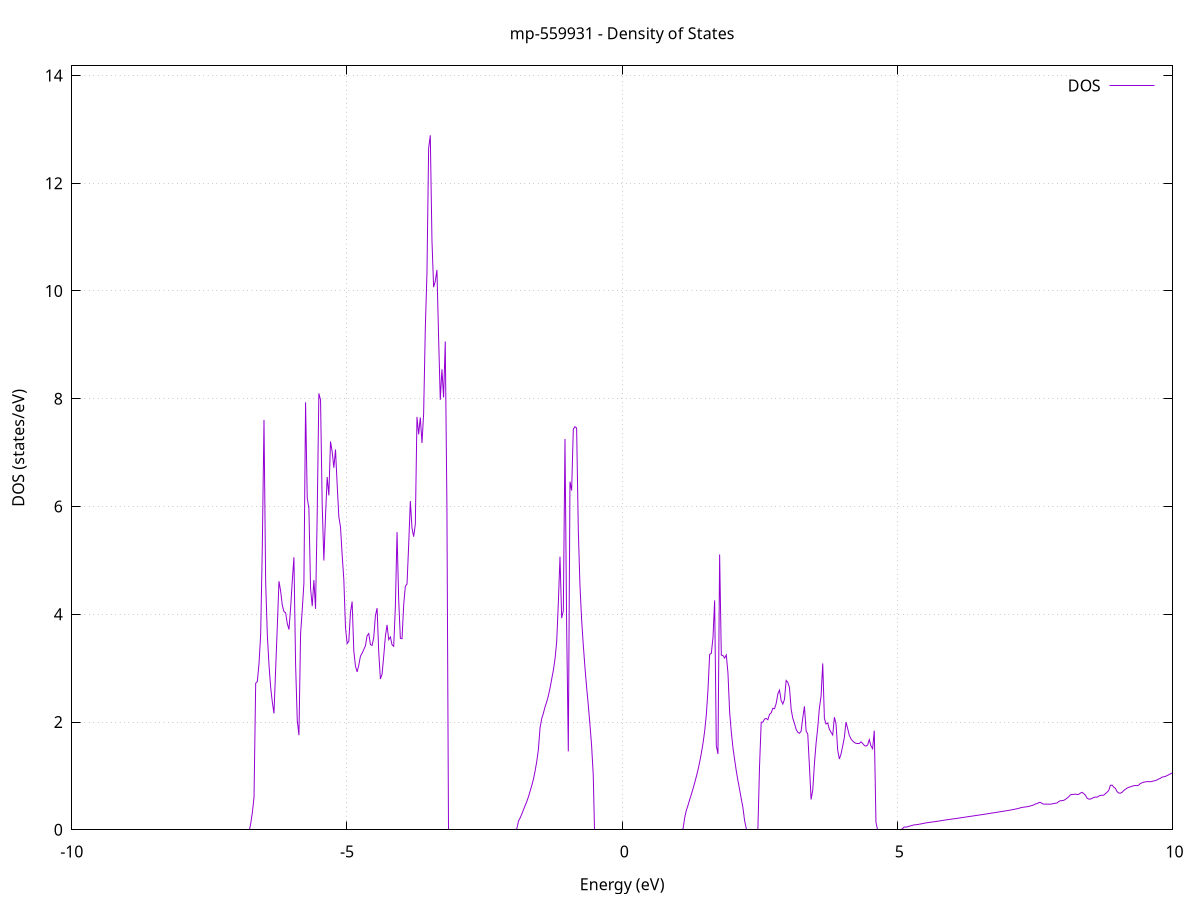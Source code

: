 set title 'mp-559931 - Density of States'
set xlabel 'Energy (eV)'
set ylabel 'DOS (states/eV)'
set grid
set xrange [-10:10]
set yrange [0:14.178]
set xzeroaxis lt -1
set terminal png size 800,600
set output 'mp-559931_dos_gnuplot.png'
plot '-' using 1:2 with lines title 'DOS'
-42.554500 0.000000
-42.524300 0.000000
-42.494000 0.000000
-42.463800 0.000000
-42.433600 0.000000
-42.403400 0.000000
-42.373200 0.000000
-42.343000 0.000000
-42.312800 0.000000
-42.282500 0.000000
-42.252300 0.000000
-42.222100 0.000000
-42.191900 0.000000
-42.161700 0.000000
-42.131500 0.000000
-42.101200 0.000000
-42.071000 0.000000
-42.040800 0.000000
-42.010600 0.000000
-41.980400 0.000000
-41.950200 0.000000
-41.920000 0.000000
-41.889700 0.000000
-41.859500 0.000000
-41.829300 0.000000
-41.799100 0.000000
-41.768900 0.000000
-41.738700 0.000000
-41.708400 0.000000
-41.678200 0.000000
-41.648000 0.000000
-41.617800 0.000000
-41.587600 0.000000
-41.557400 0.000000
-41.527200 0.000000
-41.496900 0.000000
-41.466700 0.000000
-41.436500 0.000000
-41.406300 0.000000
-41.376100 0.000000
-41.345900 0.000000
-41.315600 0.000000
-41.285400 0.000000
-41.255200 0.000000
-41.225000 0.000000
-41.194800 0.000000
-41.164600 0.000000
-41.134400 0.000000
-41.104100 0.000000
-41.073900 0.000000
-41.043700 0.000000
-41.013500 0.000000
-40.983300 0.000000
-40.953100 0.000000
-40.922800 0.000000
-40.892600 0.000000
-40.862400 0.000000
-40.832200 0.000000
-40.802000 0.000000
-40.771800 0.000000
-40.741600 0.000000
-40.711300 0.000000
-40.681100 0.000000
-40.650900 0.000000
-40.620700 0.000000
-40.590500 0.000000
-40.560300 0.000000
-40.530100 0.000000
-40.499800 0.000000
-40.469600 0.000000
-40.439400 0.000000
-40.409200 0.000000
-40.379000 0.000000
-40.348800 0.000000
-40.318500 0.000000
-40.288300 0.000000
-40.258100 0.000000
-40.227900 0.000000
-40.197700 0.000000
-40.167500 0.000000
-40.137300 0.000000
-40.107000 0.000000
-40.076800 0.000000
-40.046600 0.000000
-40.016400 0.000000
-39.986200 0.000000
-39.956000 0.000000
-39.925700 0.000000
-39.895500 0.000000
-39.865300 0.000000
-39.835100 0.000000
-39.804900 15.789000
-39.774700 26.706200
-39.744500 0.000000
-39.714200 0.000000
-39.684000 0.000000
-39.653800 0.000000
-39.623600 0.000000
-39.593400 0.000000
-39.563200 0.000000
-39.532900 0.000000
-39.502700 0.000000
-39.472500 0.000000
-39.442300 106.251100
-39.412100 130.105200
-39.381900 0.000000
-39.351700 0.000000
-39.321400 0.000000
-39.291200 0.000000
-39.261000 0.000000
-39.230800 0.000000
-39.200600 0.000000
-39.170400 0.000000
-39.140100 0.000000
-39.109900 0.000000
-39.079700 0.000000
-39.049500 0.000000
-39.019300 0.000000
-38.989100 0.000000
-38.958900 0.000000
-38.928600 0.000000
-38.898400 0.000000
-38.868200 0.000000
-38.838000 0.000000
-38.807800 0.000000
-38.777600 0.000000
-38.747300 0.000000
-38.717100 0.000000
-38.686900 0.000000
-38.656700 0.000000
-38.626500 0.000000
-38.596300 0.000000
-38.566100 0.000000
-38.535800 0.000000
-38.505600 0.000000
-38.475400 0.000000
-38.445200 0.000000
-38.415000 0.000000
-38.384800 0.000000
-38.354500 0.000000
-38.324300 0.000000
-38.294100 0.000000
-38.263900 0.000000
-38.233700 0.000000
-38.203500 0.000000
-38.173300 0.000000
-38.143000 0.000000
-38.112800 0.000000
-38.082600 0.000000
-38.052400 0.000000
-38.022200 0.000000
-37.992000 0.000000
-37.961700 0.000000
-37.931500 0.000000
-37.901300 0.000000
-37.871100 0.000000
-37.840900 0.000000
-37.810700 0.000000
-37.780500 0.000000
-37.750200 0.000000
-37.720000 0.000000
-37.689800 0.000000
-37.659600 0.000000
-37.629400 0.000000
-37.599200 0.000000
-37.568900 0.000000
-37.538700 0.000000
-37.508500 0.000000
-37.478300 0.000000
-37.448100 0.000000
-37.417900 0.000000
-37.387700 0.000000
-37.357400 0.000000
-37.327200 0.000000
-37.297000 0.000000
-37.266800 0.000000
-37.236600 0.000000
-37.206400 0.000000
-37.176100 0.000000
-37.145900 0.000000
-37.115700 0.000000
-37.085500 0.000000
-37.055300 0.000000
-37.025100 0.000000
-36.994900 0.000000
-36.964600 0.000000
-36.934400 0.000000
-36.904200 0.000000
-36.874000 0.000000
-36.843800 0.000000
-36.813600 0.000000
-36.783300 0.000000
-36.753100 0.000000
-36.722900 0.000000
-36.692700 0.000000
-36.662500 0.000000
-36.632300 0.000000
-36.602100 0.000000
-36.571800 0.000000
-36.541600 0.000000
-36.511400 0.000000
-36.481200 0.000000
-36.451000 0.000000
-36.420800 0.000000
-36.390500 0.000000
-36.360300 0.000000
-36.330100 0.000000
-36.299900 0.000000
-36.269700 0.000000
-36.239500 0.000000
-36.209300 0.000000
-36.179000 0.000000
-36.148800 0.000000
-36.118600 0.000000
-36.088400 0.000000
-36.058200 0.000000
-36.028000 0.000000
-35.997700 0.000000
-35.967500 0.000000
-35.937300 0.000000
-35.907100 0.000000
-35.876900 0.000000
-35.846700 0.000000
-35.816500 0.000000
-35.786200 0.000000
-35.756000 0.000000
-35.725800 0.000000
-35.695600 0.000000
-35.665400 0.000000
-35.635200 0.000000
-35.604900 0.000000
-35.574700 0.000000
-35.544500 0.000000
-35.514300 0.000000
-35.484100 0.000000
-35.453900 0.000000
-35.423700 0.000000
-35.393400 0.000000
-35.363200 0.000000
-35.333000 0.000000
-35.302800 0.000000
-35.272600 0.000000
-35.242400 0.000000
-35.212100 0.000000
-35.181900 0.000000
-35.151700 0.000000
-35.121500 0.000000
-35.091300 0.000000
-35.061100 0.000000
-35.030900 0.000000
-35.000600 0.000000
-34.970400 0.000000
-34.940200 0.000000
-34.910000 0.000000
-34.879800 0.000000
-34.849600 0.000000
-34.819300 0.000000
-34.789100 0.000000
-34.758900 0.000000
-34.728700 0.000000
-34.698500 0.000000
-34.668300 0.000000
-34.638100 0.000000
-34.607800 0.000000
-34.577600 0.000000
-34.547400 0.000000
-34.517200 0.000000
-34.487000 0.000000
-34.456800 0.000000
-34.426600 0.000000
-34.396300 0.000000
-34.366100 0.000000
-34.335900 0.000000
-34.305700 0.000000
-34.275500 0.000000
-34.245300 0.000000
-34.215000 0.000000
-34.184800 0.000000
-34.154600 0.000000
-34.124400 0.000000
-34.094200 0.000000
-34.064000 0.000000
-34.033800 0.000000
-34.003500 0.000000
-33.973300 0.000000
-33.943100 0.000000
-33.912900 0.000000
-33.882700 0.000000
-33.852500 0.000000
-33.822200 0.000000
-33.792000 0.000000
-33.761800 0.000000
-33.731600 0.000000
-33.701400 0.000000
-33.671200 0.000000
-33.641000 0.000000
-33.610700 0.000000
-33.580500 0.000000
-33.550300 0.000000
-33.520100 0.000000
-33.489900 0.000000
-33.459700 0.000000
-33.429400 0.000000
-33.399200 0.000000
-33.369000 0.000000
-33.338800 0.000000
-33.308600 0.000000
-33.278400 0.000000
-33.248200 0.000000
-33.217900 0.000000
-33.187700 0.000000
-33.157500 0.000000
-33.127300 0.000000
-33.097100 0.000000
-33.066900 0.000000
-33.036600 0.000000
-33.006400 0.000000
-32.976200 0.000000
-32.946000 0.000000
-32.915800 0.000000
-32.885600 0.000000
-32.855400 0.000000
-32.825100 0.000000
-32.794900 0.000000
-32.764700 0.000000
-32.734500 0.000000
-32.704300 0.000000
-32.674100 0.000000
-32.643800 0.000000
-32.613600 0.000000
-32.583400 0.000000
-32.553200 0.000000
-32.523000 0.000000
-32.492800 0.000000
-32.462600 0.000000
-32.432300 0.000000
-32.402100 0.000000
-32.371900 0.000000
-32.341700 0.000000
-32.311500 0.000000
-32.281300 0.000000
-32.251000 0.000000
-32.220800 0.000000
-32.190600 0.000000
-32.160400 0.000000
-32.130200 0.000000
-32.100000 0.000000
-32.069800 0.000000
-32.039500 0.000000
-32.009300 0.000000
-31.979100 0.000000
-31.948900 0.000000
-31.918700 0.000000
-31.888500 0.000000
-31.858200 0.000000
-31.828000 0.000000
-31.797800 0.000000
-31.767600 0.000000
-31.737400 0.000000
-31.707200 0.000000
-31.677000 0.000000
-31.646700 0.000000
-31.616500 0.000000
-31.586300 0.000000
-31.556100 0.000000
-31.525900 0.000000
-31.495700 0.000000
-31.465400 0.000000
-31.435200 0.000000
-31.405000 0.000000
-31.374800 0.000000
-31.344600 0.000000
-31.314400 0.000000
-31.284200 0.000000
-31.253900 0.000000
-31.223700 0.000000
-31.193500 0.000000
-31.163300 0.000000
-31.133100 0.000000
-31.102900 0.000000
-31.072600 0.000000
-31.042400 0.000000
-31.012200 0.000000
-30.982000 0.000000
-30.951800 0.000000
-30.921600 0.000000
-30.891400 0.000000
-30.861100 0.000000
-30.830900 0.000000
-30.800700 0.000000
-30.770500 0.000000
-30.740300 0.000000
-30.710100 0.000000
-30.679800 0.000000
-30.649600 0.000000
-30.619400 0.000000
-30.589200 0.000000
-30.559000 0.000000
-30.528800 0.000000
-30.498600 0.000000
-30.468300 0.000000
-30.438100 0.000000
-30.407900 0.000000
-30.377700 0.000000
-30.347500 0.000000
-30.317300 0.000000
-30.287000 0.000000
-30.256800 0.000000
-30.226600 0.000000
-30.196400 0.000000
-30.166200 0.000000
-30.136000 0.000000
-30.105800 0.000000
-30.075500 0.000000
-30.045300 0.000000
-30.015100 0.000000
-29.984900 0.000000
-29.954700 0.000000
-29.924500 0.000000
-29.894200 0.000000
-29.864000 0.000000
-29.833800 0.000000
-29.803600 0.000000
-29.773400 0.000000
-29.743200 0.000000
-29.713000 0.000000
-29.682700 0.000000
-29.652500 0.000000
-29.622300 0.000000
-29.592100 0.000000
-29.561900 0.000000
-29.531700 0.000000
-29.501400 0.000000
-29.471200 0.000000
-29.441000 0.000000
-29.410800 0.000000
-29.380600 0.000000
-29.350400 0.000000
-29.320200 0.000000
-29.289900 0.000000
-29.259700 0.000000
-29.229500 0.000000
-29.199300 0.000000
-29.169100 0.000000
-29.138900 0.000000
-29.108600 0.000000
-29.078400 0.000000
-29.048200 0.000000
-29.018000 0.000000
-28.987800 0.000000
-28.957600 0.000000
-28.927400 0.000000
-28.897100 0.000000
-28.866900 0.000000
-28.836700 0.000000
-28.806500 0.000000
-28.776300 0.000000
-28.746100 0.000000
-28.715800 0.000000
-28.685600 0.000000
-28.655400 0.000000
-28.625200 0.000000
-28.595000 0.000000
-28.564800 0.000000
-28.534600 0.000000
-28.504300 0.000000
-28.474100 0.000000
-28.443900 0.000000
-28.413700 0.000000
-28.383500 0.000000
-28.353300 0.000000
-28.323100 0.000000
-28.292800 0.000000
-28.262600 0.000000
-28.232400 0.000000
-28.202200 0.000000
-28.172000 0.000000
-28.141800 0.000000
-28.111500 0.000000
-28.081300 0.000000
-28.051100 0.000000
-28.020900 0.000000
-27.990700 0.000000
-27.960500 0.000000
-27.930300 0.000000
-27.900000 0.000000
-27.869800 0.000000
-27.839600 0.000000
-27.809400 0.000000
-27.779200 0.000000
-27.749000 0.000000
-27.718700 0.000000
-27.688500 0.000000
-27.658300 0.000000
-27.628100 0.000000
-27.597900 0.000000
-27.567700 0.000000
-27.537500 0.000000
-27.507200 0.000000
-27.477000 0.000000
-27.446800 0.000000
-27.416600 0.000000
-27.386400 0.000000
-27.356200 0.000000
-27.325900 0.000000
-27.295700 0.000000
-27.265500 0.000000
-27.235300 0.000000
-27.205100 0.000000
-27.174900 0.000000
-27.144700 0.000000
-27.114400 0.000000
-27.084200 0.000000
-27.054000 0.000000
-27.023800 0.000000
-26.993600 0.000000
-26.963400 0.000000
-26.933100 0.000000
-26.902900 0.000000
-26.872700 0.000000
-26.842500 0.000000
-26.812300 0.000000
-26.782100 0.000000
-26.751900 0.000000
-26.721600 0.000000
-26.691400 0.000000
-26.661200 0.000000
-26.631000 0.000000
-26.600800 0.000000
-26.570600 0.000000
-26.540300 0.000000
-26.510100 0.000000
-26.479900 0.000000
-26.449700 0.000000
-26.419500 0.000000
-26.389300 0.000000
-26.359100 0.000000
-26.328800 0.000000
-26.298600 0.000000
-26.268400 0.000000
-26.238200 0.000000
-26.208000 0.000000
-26.177800 0.000000
-26.147500 0.000000
-26.117300 0.000000
-26.087100 0.000000
-26.056900 0.000000
-26.026700 0.000000
-25.996500 0.000000
-25.966300 0.000000
-25.936000 0.000000
-25.905800 0.000000
-25.875600 0.000000
-25.845400 0.000000
-25.815200 0.000000
-25.785000 0.000000
-25.754700 0.000000
-25.724500 0.000000
-25.694300 0.000000
-25.664100 0.000000
-25.633900 0.000000
-25.603700 0.000000
-25.573500 0.000000
-25.543200 0.000000
-25.513000 0.000000
-25.482800 0.000000
-25.452600 0.000000
-25.422400 0.000000
-25.392200 0.000000
-25.361900 0.000000
-25.331700 0.000000
-25.301500 0.000000
-25.271300 0.000000
-25.241100 0.000000
-25.210900 0.000000
-25.180700 0.000000
-25.150400 0.000000
-25.120200 0.000000
-25.090000 0.000000
-25.059800 0.000000
-25.029600 0.000000
-24.999400 0.000000
-24.969100 0.000000
-24.938900 0.000000
-24.908700 0.000000
-24.878500 0.000000
-24.848300 0.000000
-24.818100 0.000000
-24.787900 0.000000
-24.757600 0.000000
-24.727400 0.000000
-24.697200 0.000000
-24.667000 0.000000
-24.636800 0.000000
-24.606600 0.000000
-24.576300 0.000000
-24.546100 0.000000
-24.515900 0.000000
-24.485700 0.000000
-24.455500 0.000000
-24.425300 0.000000
-24.395100 0.000000
-24.364800 0.000000
-24.334600 0.000000
-24.304400 0.000000
-24.274200 0.000000
-24.244000 0.000000
-24.213800 0.000000
-24.183500 0.000000
-24.153300 0.000000
-24.123100 0.000000
-24.092900 0.000000
-24.062700 0.000000
-24.032500 0.000000
-24.002300 0.000000
-23.972000 0.000000
-23.941800 0.000000
-23.911600 0.000000
-23.881400 0.000000
-23.851200 0.000000
-23.821000 0.000000
-23.790700 0.000000
-23.760500 0.000000
-23.730300 0.000000
-23.700100 0.000000
-23.669900 0.000000
-23.639700 0.000000
-23.609500 0.000000
-23.579200 0.000000
-23.549000 0.000000
-23.518800 0.000000
-23.488600 0.000000
-23.458400 0.000000
-23.428200 0.000000
-23.397900 0.000000
-23.367700 0.384200
-23.337500 0.831700
-23.307300 1.208000
-23.277100 1.583900
-23.246900 2.019500
-23.216700 2.567500
-23.186400 3.364400
-23.156200 5.080500
-23.126000 5.032500
-23.095800 5.118200
-23.065600 8.012000
-23.035400 3.015900
-23.005100 6.223700
-22.974900 5.663300
-22.944700 4.165800
-22.914500 3.160400
-22.884300 2.564500
-22.854100 2.319300
-22.823900 15.394500
-22.793600 20.314500
-22.763400 21.183900
-22.733200 38.380300
-22.703000 41.156500
-22.672800 7.034800
-22.642600 0.000000
-22.612300 0.000000
-22.582100 0.000000
-22.551900 0.000000
-22.521700 0.000000
-22.491500 0.000000
-22.461300 0.000000
-22.431100 0.000000
-22.400800 0.000000
-22.370600 0.000000
-22.340400 0.000000
-22.310200 0.000000
-22.280000 0.000000
-22.249800 0.000000
-22.219500 0.000000
-22.189300 0.000000
-22.159100 0.000000
-22.128900 0.000000
-22.098700 0.000000
-22.068500 0.000000
-22.038300 0.000000
-22.008000 0.000000
-21.977800 0.000000
-21.947600 0.000000
-21.917400 0.000000
-21.887200 0.000000
-21.857000 0.000000
-21.826800 0.000000
-21.796500 0.000000
-21.766300 0.000000
-21.736100 0.000000
-21.705900 0.000000
-21.675700 0.000000
-21.645500 0.000000
-21.615200 0.000000
-21.585000 0.000000
-21.554800 0.000000
-21.524600 0.000000
-21.494400 0.000000
-21.464200 0.000000
-21.434000 0.000000
-21.403700 0.000000
-21.373500 0.000000
-21.343300 0.000000
-21.313100 0.000000
-21.282900 0.000000
-21.252700 0.000000
-21.222400 0.000000
-21.192200 0.000000
-21.162000 0.000000
-21.131800 0.000000
-21.101600 0.000000
-21.071400 0.000000
-21.041200 0.000000
-21.010900 0.000000
-20.980700 0.000000
-20.950500 0.000000
-20.920300 0.000000
-20.890100 0.000000
-20.859900 0.000000
-20.829600 0.000000
-20.799400 0.000000
-20.769200 0.000000
-20.739000 0.000000
-20.708800 0.000000
-20.678600 0.000000
-20.648400 0.000000
-20.618100 0.000000
-20.587900 0.000000
-20.557700 0.000000
-20.527500 0.000000
-20.497300 0.000000
-20.467100 0.000000
-20.436800 0.000000
-20.406600 0.000000
-20.376400 0.000000
-20.346200 0.000000
-20.316000 0.000000
-20.285800 0.000000
-20.255600 0.000000
-20.225300 0.000000
-20.195100 0.000000
-20.164900 0.000000
-20.134700 0.000000
-20.104500 0.000000
-20.074300 0.000000
-20.044000 0.000000
-20.013800 0.000000
-19.983600 0.000000
-19.953400 0.000000
-19.923200 0.000000
-19.893000 0.000000
-19.862800 0.000000
-19.832500 0.000000
-19.802300 0.000000
-19.772100 0.000000
-19.741900 0.000000
-19.711700 0.000000
-19.681500 0.000000
-19.651200 0.000000
-19.621000 0.000000
-19.590800 0.000000
-19.560600 0.000000
-19.530400 0.000000
-19.500200 0.000000
-19.470000 0.000000
-19.439700 0.000000
-19.409500 0.000000
-19.379300 0.000000
-19.349100 0.000000
-19.318900 0.000000
-19.288700 0.000000
-19.258400 0.000000
-19.228200 0.000000
-19.198000 0.000000
-19.167800 0.000000
-19.137600 0.000000
-19.107400 0.000000
-19.077200 0.000000
-19.046900 0.000000
-19.016700 0.000000
-18.986500 0.000000
-18.956300 0.000000
-18.926100 0.000000
-18.895900 0.000000
-18.865600 0.000000
-18.835400 0.000000
-18.805200 0.000000
-18.775000 0.000000
-18.744800 0.000000
-18.714600 0.000000
-18.684400 0.000000
-18.654100 0.000000
-18.623900 0.000000
-18.593700 0.000000
-18.563500 0.000000
-18.533300 0.000000
-18.503100 0.000000
-18.472800 0.000000
-18.442600 0.000000
-18.412400 0.000000
-18.382200 0.000000
-18.352000 0.000000
-18.321800 0.000000
-18.291600 0.000000
-18.261300 0.000000
-18.231100 0.000000
-18.200900 0.000000
-18.170700 0.000000
-18.140500 0.000000
-18.110300 0.000000
-18.080000 0.000000
-18.049800 0.000000
-18.019600 0.000000
-17.989400 0.000000
-17.959200 0.000000
-17.929000 0.000000
-17.898800 0.000000
-17.868500 0.000000
-17.838300 0.000000
-17.808100 0.000000
-17.777900 0.000000
-17.747700 0.000000
-17.717500 0.000000
-17.687200 0.000000
-17.657000 0.000000
-17.626800 0.000000
-17.596600 0.000000
-17.566400 0.000000
-17.536200 0.000000
-17.506000 0.000000
-17.475700 0.000000
-17.445500 0.000000
-17.415300 0.000000
-17.385100 0.000000
-17.354900 0.000000
-17.324700 0.000000
-17.294400 0.000000
-17.264200 0.000000
-17.234000 0.000000
-17.203800 0.000000
-17.173600 0.000000
-17.143400 0.000000
-17.113200 0.000000
-17.082900 0.000000
-17.052700 0.000000
-17.022500 0.000000
-16.992300 0.000000
-16.962100 0.000000
-16.931900 0.000000
-16.901600 0.000000
-16.871400 0.000000
-16.841200 0.000000
-16.811000 0.000000
-16.780800 0.000000
-16.750600 0.000000
-16.720400 0.000000
-16.690100 0.000000
-16.659900 0.000000
-16.629700 0.000000
-16.599500 0.000000
-16.569300 0.000000
-16.539100 0.000000
-16.508800 0.000000
-16.478600 0.000000
-16.448400 0.000000
-16.418200 0.000000
-16.388000 0.000000
-16.357800 0.000000
-16.327600 0.000000
-16.297300 0.000000
-16.267100 0.000000
-16.236900 0.000000
-16.206700 0.000000
-16.176500 0.000000
-16.146300 0.000000
-16.116000 0.000000
-16.085800 0.000000
-16.055600 0.000000
-16.025400 0.000000
-15.995200 0.000000
-15.965000 0.000000
-15.934800 0.000000
-15.904500 0.000000
-15.874300 0.000000
-15.844100 0.000000
-15.813900 0.000000
-15.783700 0.000000
-15.753500 0.000000
-15.723300 0.000000
-15.693000 0.000000
-15.662800 0.000000
-15.632600 0.000000
-15.602400 0.000000
-15.572200 0.000000
-15.542000 0.000000
-15.511700 0.000000
-15.481500 0.000000
-15.451300 0.000000
-15.421100 0.000000
-15.390900 0.000000
-15.360700 0.000000
-15.330500 0.000000
-15.300200 0.000000
-15.270000 0.000000
-15.239800 0.000000
-15.209600 0.000000
-15.179400 0.000000
-15.149200 0.000000
-15.118900 0.000000
-15.088700 0.000000
-15.058500 0.000000
-15.028300 0.000000
-14.998100 0.000000
-14.967900 0.000000
-14.937700 0.000000
-14.907400 0.000000
-14.877200 0.000000
-14.847000 0.000000
-14.816800 0.000000
-14.786600 0.000000
-14.756400 0.000000
-14.726100 0.000000
-14.695900 0.000000
-14.665700 0.000000
-14.635500 0.000000
-14.605300 0.000000
-14.575100 0.000000
-14.544900 0.000000
-14.514600 0.000000
-14.484400 0.000000
-14.454200 0.000000
-14.424000 0.000000
-14.393800 0.000000
-14.363600 0.000000
-14.333300 0.000000
-14.303100 0.000000
-14.272900 0.000000
-14.242700 0.000000
-14.212500 0.000000
-14.182300 0.000000
-14.152100 0.000000
-14.121800 0.000000
-14.091600 0.000000
-14.061400 0.000000
-14.031200 0.000000
-14.001000 0.000000
-13.970800 0.000000
-13.940500 0.000000
-13.910300 0.000000
-13.880100 0.000000
-13.849900 0.000000
-13.819700 0.000000
-13.789500 0.000000
-13.759300 0.000000
-13.729000 0.000000
-13.698800 0.000000
-13.668600 0.000000
-13.638400 0.000000
-13.608200 0.000000
-13.578000 0.000000
-13.547700 0.000000
-13.517500 0.000000
-13.487300 0.000000
-13.457100 0.000000
-13.426900 0.000000
-13.396700 0.000000
-13.366500 0.000000
-13.336200 0.000000
-13.306000 0.000000
-13.275800 0.000000
-13.245600 0.000000
-13.215400 0.000000
-13.185200 0.000000
-13.154900 0.000000
-13.124700 0.000000
-13.094500 0.000000
-13.064300 0.000000
-13.034100 0.000000
-13.003900 0.000000
-12.973700 0.000000
-12.943400 0.000000
-12.913200 0.000000
-12.883000 0.000000
-12.852800 0.000000
-12.822600 0.000000
-12.792400 0.000000
-12.762100 0.000000
-12.731900 0.000000
-12.701700 0.000000
-12.671500 0.000000
-12.641300 0.000000
-12.611100 0.000000
-12.580900 0.000000
-12.550600 0.000000
-12.520400 0.000000
-12.490200 0.000000
-12.460000 0.000000
-12.429800 0.000000
-12.399600 0.000000
-12.369300 0.000000
-12.339100 0.000000
-12.308900 0.000000
-12.278700 0.000000
-12.248500 0.000000
-12.218300 0.000000
-12.188100 0.000000
-12.157800 0.000000
-12.127600 0.000000
-12.097400 0.000000
-12.067200 0.000000
-12.037000 0.000000
-12.006800 0.000000
-11.976500 0.000000
-11.946300 0.000000
-11.916100 0.000000
-11.885900 0.000000
-11.855700 0.000000
-11.825500 0.000000
-11.795300 0.000000
-11.765000 0.000000
-11.734800 0.000000
-11.704600 0.000000
-11.674400 0.000000
-11.644200 0.000000
-11.614000 0.000000
-11.583700 0.000000
-11.553500 0.000000
-11.523300 0.000000
-11.493100 0.000000
-11.462900 0.000000
-11.432700 0.000000
-11.402500 0.000000
-11.372200 0.000000
-11.342000 0.000000
-11.311800 0.000000
-11.281600 0.000000
-11.251400 0.000000
-11.221200 0.000000
-11.190900 0.000000
-11.160700 0.000000
-11.130500 0.000000
-11.100300 0.000000
-11.070100 0.000000
-11.039900 0.000000
-11.009700 0.000000
-10.979400 0.000000
-10.949200 0.000000
-10.919000 0.000000
-10.888800 0.000000
-10.858600 0.000000
-10.828400 0.000000
-10.798100 0.000000
-10.767900 0.000000
-10.737700 0.000000
-10.707500 0.000000
-10.677300 0.000000
-10.647100 0.000000
-10.616900 0.000000
-10.586600 0.000000
-10.556400 0.000000
-10.526200 0.000000
-10.496000 0.000000
-10.465800 0.000000
-10.435600 0.000000
-10.405300 0.000000
-10.375100 0.000000
-10.344900 0.000000
-10.314700 0.000000
-10.284500 0.000000
-10.254300 0.000000
-10.224100 0.000000
-10.193800 0.000000
-10.163600 0.000000
-10.133400 0.000000
-10.103200 0.000000
-10.073000 0.000000
-10.042800 0.000000
-10.012500 0.000000
-9.982300 0.000000
-9.952100 0.000000
-9.921900 0.000000
-9.891700 0.000000
-9.861500 0.000000
-9.831300 0.000000
-9.801000 0.000000
-9.770800 0.000000
-9.740600 0.000000
-9.710400 0.000000
-9.680200 0.000000
-9.650000 0.000000
-9.619800 0.000000
-9.589500 0.000000
-9.559300 0.000000
-9.529100 0.000000
-9.498900 0.000000
-9.468700 0.000000
-9.438500 0.000000
-9.408200 0.000000
-9.378000 0.000000
-9.347800 0.000000
-9.317600 0.000000
-9.287400 0.000000
-9.257200 0.000000
-9.227000 0.000000
-9.196700 0.000000
-9.166500 0.000000
-9.136300 0.000000
-9.106100 0.000000
-9.075900 0.000000
-9.045700 0.000000
-9.015400 0.000000
-8.985200 0.000000
-8.955000 0.000000
-8.924800 0.000000
-8.894600 0.000000
-8.864400 0.000000
-8.834200 0.000000
-8.803900 0.000000
-8.773700 0.000000
-8.743500 0.000000
-8.713300 0.000000
-8.683100 0.000000
-8.652900 0.000000
-8.622600 0.000000
-8.592400 0.000000
-8.562200 0.000000
-8.532000 0.000000
-8.501800 0.000000
-8.471600 0.000000
-8.441400 0.000000
-8.411100 0.000000
-8.380900 0.000000
-8.350700 0.000000
-8.320500 0.000000
-8.290300 0.000000
-8.260100 0.000000
-8.229800 0.000000
-8.199600 0.000000
-8.169400 0.000000
-8.139200 0.000000
-8.109000 0.000000
-8.078800 0.000000
-8.048600 0.000000
-8.018300 0.000000
-7.988100 0.000000
-7.957900 0.000000
-7.927700 0.000000
-7.897500 0.000000
-7.867300 0.000000
-7.837000 0.000000
-7.806800 0.000000
-7.776600 0.000000
-7.746400 0.000000
-7.716200 0.000000
-7.686000 0.000000
-7.655800 0.000000
-7.625500 0.000000
-7.595300 0.000000
-7.565100 0.000000
-7.534900 0.000000
-7.504700 0.000000
-7.474500 0.000000
-7.444200 0.000000
-7.414000 0.000000
-7.383800 0.000000
-7.353600 0.000000
-7.323400 0.000000
-7.293200 0.000000
-7.263000 0.000000
-7.232700 0.000000
-7.202500 0.000000
-7.172300 0.000000
-7.142100 0.000000
-7.111900 0.000000
-7.081700 0.000000
-7.051400 0.000000
-7.021200 0.000000
-6.991000 0.000000
-6.960800 0.000000
-6.930600 0.000000
-6.900400 0.000000
-6.870200 0.000000
-6.839900 0.000000
-6.809700 0.000000
-6.779500 0.000000
-6.749300 0.112700
-6.719100 0.321200
-6.688900 0.602800
-6.658600 2.720500
-6.628400 2.752600
-6.598200 3.086000
-6.568000 3.626500
-6.537800 5.280000
-6.507600 7.606600
-6.477400 4.599100
-6.447100 3.615100
-6.416900 3.059000
-6.386700 2.646100
-6.356500 2.371000
-6.326300 2.159200
-6.296100 2.976800
-6.265800 3.771300
-6.235600 4.613500
-6.205400 4.432300
-6.175200 4.166300
-6.145000 4.049700
-6.114800 4.026700
-6.084600 3.829500
-6.054300 3.715900
-6.024100 4.114800
-5.993900 4.618600
-5.963700 5.058600
-5.933500 3.072300
-5.903300 2.031600
-5.873000 1.756500
-5.842800 3.639000
-5.812600 4.081900
-5.782400 4.571900
-5.752200 7.933900
-5.722000 6.156100
-5.691800 5.964800
-5.661500 4.483000
-5.631300 4.150700
-5.601100 4.633100
-5.570900 4.101000
-5.540700 5.878400
-5.510500 8.098500
-5.480200 7.977100
-5.450000 6.029900
-5.419800 4.996900
-5.389600 5.831400
-5.359400 6.548100
-5.329200 6.205200
-5.299000 7.205500
-5.268700 7.017700
-5.238500 6.718700
-5.208300 7.057800
-5.178100 6.407400
-5.147900 5.810500
-5.117700 5.618600
-5.087400 5.099900
-5.057200 4.645500
-5.027000 3.754500
-4.996800 3.456300
-4.966600 3.500000
-4.936400 4.035100
-4.906200 4.234900
-4.875900 3.321100
-4.845700 3.039500
-4.815500 2.929400
-4.785300 3.054100
-4.755100 3.221900
-4.724900 3.277400
-4.694600 3.343300
-4.664400 3.417500
-4.634200 3.601400
-4.604000 3.642100
-4.573800 3.437200
-4.543600 3.421800
-4.513400 3.569700
-4.483100 3.973800
-4.452900 4.113900
-4.422700 3.292800
-4.392500 2.799000
-4.362300 2.886300
-4.332100 3.224100
-4.301800 3.591900
-4.271600 3.802700
-4.241400 3.527700
-4.211200 3.579600
-4.181000 3.434400
-4.150800 3.405200
-4.120600 4.143400
-4.090300 5.523900
-4.060100 4.261900
-4.029900 3.553300
-3.999700 3.547500
-3.969500 4.172100
-3.939300 4.518500
-3.909000 4.561200
-3.878800 5.285800
-3.848600 6.101900
-3.818400 5.597200
-3.788200 5.440100
-3.758000 5.668400
-3.727800 7.663000
-3.697500 7.338000
-3.667300 7.652900
-3.637100 7.178600
-3.606900 7.724300
-3.576700 9.298100
-3.546500 10.336500
-3.516300 12.645800
-3.486000 12.889100
-3.455800 10.945300
-3.425600 10.070200
-3.395400 10.180500
-3.365200 10.390900
-3.335000 9.139400
-3.304700 7.979500
-3.274500 8.547100
-3.244300 8.023800
-3.214100 9.062300
-3.183900 6.002600
-3.153700 0.000000
-3.123500 0.000000
-3.093200 0.000000
-3.063000 0.000000
-3.032800 0.000000
-3.002600 0.000000
-2.972400 0.000000
-2.942200 0.000000
-2.911900 0.000000
-2.881700 0.000000
-2.851500 0.000000
-2.821300 0.000000
-2.791100 0.000000
-2.760900 0.000000
-2.730700 0.000000
-2.700400 0.000000
-2.670200 0.000000
-2.640000 0.000000
-2.609800 0.000000
-2.579600 0.000000
-2.549400 0.000000
-2.519100 0.000000
-2.488900 0.000000
-2.458700 0.000000
-2.428500 0.000000
-2.398300 0.000000
-2.368100 0.000000
-2.337900 0.000000
-2.307600 0.000000
-2.277400 0.000000
-2.247200 0.000000
-2.217000 0.000000
-2.186800 0.000000
-2.156600 0.000000
-2.126300 0.000000
-2.096100 0.000000
-2.065900 0.000000
-2.035700 0.000000
-2.005500 0.000000
-1.975300 0.000000
-1.945100 0.000000
-1.914800 0.015700
-1.884600 0.157600
-1.854400 0.219000
-1.824200 0.288100
-1.794000 0.367900
-1.763800 0.447400
-1.733500 0.521600
-1.703300 0.609600
-1.673100 0.713200
-1.642900 0.819000
-1.612700 0.935800
-1.582500 1.084600
-1.552300 1.263300
-1.522000 1.485600
-1.491800 1.892300
-1.461600 2.061700
-1.431400 2.161000
-1.401200 2.279600
-1.371000 2.371200
-1.340700 2.487600
-1.310500 2.630200
-1.280300 2.795300
-1.250100 2.959000
-1.219900 3.169900
-1.189700 3.483600
-1.159500 4.209500
-1.129200 5.069300
-1.099000 3.928800
-1.068800 4.065600
-1.038600 7.253400
-1.008400 3.796600
-0.978200 1.455300
-0.947900 6.460900
-0.917700 6.296200
-0.887500 7.434900
-0.857300 7.480700
-0.827100 7.455800
-0.796900 5.574300
-0.766700 4.541800
-0.736400 3.901400
-0.706200 3.433100
-0.676000 3.015700
-0.645800 2.646700
-0.615600 2.318500
-0.585400 1.954800
-0.555100 1.565000
-0.524900 1.011500
-0.494700 0.000000
-0.464500 0.000000
-0.434300 0.000000
-0.404100 0.000000
-0.373900 0.000000
-0.343600 0.000000
-0.313400 0.000000
-0.283200 0.000000
-0.253000 0.000000
-0.222800 0.000000
-0.192600 0.000000
-0.162300 0.000000
-0.132100 0.000000
-0.101900 0.000000
-0.071700 0.000000
-0.041500 0.000000
-0.011300 0.000000
0.018900 0.000000
0.049200 0.000000
0.079400 0.000000
0.109600 0.000000
0.139800 0.000000
0.170000 0.000000
0.200200 0.000000
0.230500 0.000000
0.260700 0.000000
0.290900 0.000000
0.321100 0.000000
0.351300 0.000000
0.381500 0.000000
0.411700 0.000000
0.442000 0.000000
0.472200 0.000000
0.502400 0.000000
0.532600 0.000000
0.562800 0.000000
0.593000 0.000000
0.623300 0.000000
0.653500 0.000000
0.683700 0.000000
0.713900 0.000000
0.744100 0.000000
0.774300 0.000000
0.804500 0.000000
0.834800 0.000000
0.865000 0.000000
0.895200 0.000000
0.925400 0.000000
0.955600 0.000000
0.985800 0.000000
1.016100 0.000000
1.046300 0.000000
1.076500 0.000000
1.106700 0.017500
1.136900 0.226900
1.167100 0.364100
1.197300 0.455600
1.227600 0.561600
1.257800 0.658300
1.288000 0.761500
1.318200 0.872000
1.348400 0.989700
1.378600 1.113700
1.408900 1.257200
1.439100 1.422300
1.469300 1.605700
1.499500 1.831200
1.529700 2.137100
1.559900 2.600500
1.590100 3.256300
1.620400 3.275200
1.650600 3.564300
1.680800 4.257900
1.711000 1.563600
1.741200 1.406300
1.771400 5.109000
1.801700 3.241400
1.831900 3.234300
1.862100 3.186600
1.892300 3.244700
1.922500 2.911600
1.952700 2.192300
1.982900 1.820000
2.013200 1.524300
2.043400 1.302900
2.073600 1.095400
2.103800 0.913500
2.134000 0.749000
2.164200 0.575500
2.194500 0.414000
2.224700 0.171900
2.254900 0.000000
2.285100 0.000000
2.315300 0.000000
2.345500 0.000000
2.375700 0.000000
2.406000 0.000000
2.436200 0.000000
2.466400 0.007800
2.496600 1.185200
2.526800 1.996300
2.557000 1.998400
2.587200 2.055300
2.617500 2.066000
2.647700 2.042400
2.677900 2.143400
2.708100 2.169700
2.738300 2.254300
2.768500 2.246800
2.798800 2.344100
2.829000 2.520500
2.859200 2.591200
2.889400 2.399800
2.919600 2.333900
2.949800 2.422500
2.980000 2.771100
3.010300 2.736200
3.040500 2.638700
3.070700 2.238000
3.100900 2.067400
3.131100 1.976100
3.161300 1.861900
3.191600 1.810000
3.221800 1.790400
3.252000 1.829000
3.282200 2.078400
3.312400 2.291700
3.342600 1.836500
3.372800 1.773000
3.403100 1.178600
3.433300 0.562400
3.463500 0.737500
3.493700 1.226100
3.523900 1.606600
3.554100 1.896800
3.584400 2.264000
3.614600 2.482500
3.644800 3.087500
3.675000 2.066700
3.705200 1.963800
3.735400 1.981900
3.765600 1.864200
3.795900 1.809800
3.826100 1.758100
3.856300 2.087900
3.886500 1.963400
3.916700 1.476900
3.946900 1.313300
3.977200 1.406900
4.007400 1.554800
4.037600 1.713400
4.067800 2.000100
4.098000 1.878000
4.128200 1.750300
4.158400 1.686600
4.188700 1.649200
4.218900 1.620000
4.249100 1.605200
4.279300 1.600700
4.309500 1.602200
4.339700 1.631900
4.370000 1.603100
4.400200 1.566100
4.430400 1.551700
4.460600 1.575000
4.490800 1.673500
4.521000 1.557600
4.551200 1.504600
4.581500 1.840600
4.611700 0.138400
4.641900 0.000000
4.672100 0.000000
4.702300 0.000000
4.732500 0.000000
4.762800 0.000000
4.793000 0.000000
4.823200 0.000000
4.853400 0.000000
4.883600 0.000000
4.913800 0.000000
4.944000 0.000000
4.974300 0.000000
5.004500 0.000000
5.034700 0.000000
5.064900 0.002900
5.095100 0.020000
5.125300 0.052200
5.155600 0.048400
5.185800 0.056600
5.216000 0.065400
5.246200 0.074700
5.276400 0.084000
5.306600 0.090300
5.336800 0.093400
5.367100 0.097400
5.397300 0.103100
5.427500 0.108900
5.457700 0.114900
5.487900 0.120900
5.518100 0.127100
5.548400 0.132100
5.578600 0.136300
5.608800 0.140500
5.639000 0.144900
5.669200 0.149100
5.699400 0.153500
5.729600 0.158200
5.759900 0.163000
5.790100 0.168000
5.820300 0.173100
5.850500 0.178200
5.880700 0.183100
5.910900 0.187400
5.941200 0.191400
5.971400 0.195600
6.001600 0.199900
6.031800 0.204300
6.062000 0.208700
6.092200 0.213100
6.122400 0.217600
6.152700 0.222200
6.182900 0.226900
6.213100 0.231700
6.243300 0.236400
6.273500 0.241300
6.303700 0.245800
6.334000 0.250300
6.364200 0.254800
6.394400 0.259300
6.424600 0.263800
6.454800 0.268400
6.485000 0.273000
6.515200 0.277600
6.545500 0.282400
6.575700 0.287100
6.605900 0.291900
6.636100 0.296700
6.666300 0.301500
6.696500 0.306400
6.726800 0.311300
6.757000 0.316200
6.787200 0.321100
6.817400 0.326100
6.847600 0.331100
6.877800 0.336100
6.908000 0.341100
6.938300 0.346100
6.968500 0.351200
6.998700 0.356200
7.028900 0.361400
7.059100 0.366600
7.089300 0.372100
7.119600 0.378200
7.149800 0.384800
7.180000 0.392000
7.210200 0.399900
7.240400 0.408600
7.270600 0.415400
7.300800 0.419900
7.331100 0.423900
7.361300 0.428300
7.391500 0.434800
7.421700 0.443600
7.451900 0.452700
7.482100 0.463000
7.512400 0.481300
7.542600 0.484700
7.572800 0.505900
7.603000 0.507700
7.633200 0.484600
7.663400 0.475200
7.693600 0.476900
7.723900 0.476200
7.754100 0.474900
7.784300 0.475700
7.814500 0.480300
7.844700 0.487800
7.874900 0.492800
7.905200 0.498300
7.935400 0.526900
7.965600 0.539600
7.995800 0.540700
8.026000 0.547400
8.056200 0.565700
8.086400 0.588200
8.116700 0.615000
8.146900 0.648700
8.177100 0.654100
8.207300 0.658300
8.237500 0.661800
8.267700 0.653700
8.298000 0.658200
8.328200 0.681300
8.358400 0.695200
8.388600 0.670600
8.418800 0.640800
8.449000 0.586300
8.479200 0.569200
8.509500 0.570000
8.539700 0.583900
8.569900 0.600100
8.600100 0.607900
8.630300 0.603900
8.660500 0.625300
8.690700 0.638200
8.721000 0.640900
8.751200 0.643200
8.781400 0.670400
8.811600 0.698200
8.841800 0.730200
8.872000 0.825400
8.902300 0.829500
8.932500 0.790100
8.962700 0.768400
8.992900 0.707900
9.023100 0.682500
9.053300 0.679100
9.083500 0.695100
9.113800 0.728600
9.144000 0.751600
9.174200 0.772900
9.204400 0.788200
9.234600 0.795700
9.264800 0.808400
9.295100 0.818300
9.325300 0.821500
9.355500 0.819900
9.385700 0.827900
9.415900 0.859600
9.446100 0.871700
9.476300 0.883200
9.506600 0.889700
9.536800 0.892400
9.567000 0.895900
9.597200 0.890100
9.627400 0.898600
9.657600 0.906000
9.687900 0.912900
9.718100 0.923800
9.748300 0.942500
9.778500 0.953900
9.808700 0.977900
9.838900 0.982000
9.869100 0.990800
9.899400 1.004300
9.929600 1.021100
9.959800 1.036400
9.990000 1.052300
10.020200 1.070200
10.050400 1.075400
10.080700 1.067700
10.110900 1.075300
10.141100 1.106400
10.171300 1.141700
10.201500 1.170600
10.231700 1.258500
10.261900 1.477900
10.292200 1.142400
10.322400 1.049400
10.352600 1.068500
10.382800 1.085200
10.413000 1.082400
10.443200 1.077700
10.473500 1.063900
10.503700 1.055700
10.533900 1.058000
10.564100 1.078400
10.594300 1.084100
10.624500 1.083600
10.654700 1.081800
10.685000 1.084500
10.715200 1.092700
10.745400 1.100800
10.775600 1.109500
10.805800 1.124700
10.836000 1.145400
10.866300 1.168900
10.896500 1.189500
10.926700 1.212700
10.956900 1.236800
10.987100 1.263800
11.017300 1.288200
11.047500 1.317700
11.077800 1.307900
11.108000 1.295400
11.138200 1.307100
11.168400 1.322500
11.198600 1.335100
11.228800 1.314200
11.259100 1.307600
11.289300 1.312200
11.319500 1.328000
11.349700 1.369200
11.379900 1.400500
11.410100 1.370800
11.440300 1.404100
11.470600 1.435100
11.500800 1.499000
11.531000 1.538500
11.561200 1.504900
11.591400 1.446400
11.621600 1.378200
11.651900 1.327000
11.682100 1.373800
11.712300 1.405700
11.742500 1.356600
11.772700 1.310800
11.802900 1.295200
11.833100 1.307000
11.863400 1.302100
11.893600 1.285300
11.923800 1.299000
11.954000 1.299100
11.984200 1.257000
12.014400 1.236400
12.044700 1.309100
12.074900 1.328900
12.105100 1.268900
12.135300 1.170500
12.165500 1.150000
12.195700 1.127000
12.225900 1.095600
12.256200 1.076600
12.286400 1.065600
12.316600 1.063600
12.346800 1.061600
12.377000 1.102100
12.407200 1.260800
12.437500 1.341900
12.467700 1.531400
12.497900 1.613000
12.528100 1.672100
12.558300 1.646600
12.588500 1.663400
12.618700 1.684500
12.649000 1.659000
12.679200 1.615800
12.709400 1.618100
12.739600 1.626400
12.769800 1.535400
12.800000 1.545100
12.830300 1.587100
12.860500 1.599100
12.890700 1.579400
12.920900 1.468900
12.951100 1.402100
12.981300 1.325900
13.011500 1.307700
13.041800 1.293700
13.072000 1.239400
13.102200 1.287000
13.132400 1.333200
13.162600 1.363800
13.192800 1.447400
13.223100 1.511200
13.253300 1.478000
13.283500 1.531000
13.313700 1.673400
13.343900 1.764500
13.374100 1.780200
13.404300 1.746200
13.434600 1.752100
13.464800 1.732500
13.495000 1.662600
13.525200 1.558400
13.555400 1.448100
13.585600 1.448000
13.615900 1.471700
13.646100 1.508700
13.676300 1.524900
13.706500 1.553300
13.736700 1.598700
13.766900 1.699100
13.797100 1.782300
13.827400 1.786500
13.857600 1.668800
13.887800 1.385800
13.918000 1.174800
13.948200 1.052800
13.978400 0.973900
14.008700 0.908200
14.038900 0.854700
14.069100 0.821100
14.099300 0.793000
14.129500 0.747400
14.159700 0.682000
14.189900 0.613700
14.220200 0.554600
14.250400 0.493900
14.280600 0.472500
14.310800 0.404300
14.341000 0.353900
14.371200 0.234900
14.401500 0.175400
14.431700 0.155300
14.461900 0.138100
14.492100 0.122000
14.522300 0.107700
14.552500 0.096000
14.582700 0.085300
14.613000 0.074800
14.643200 0.060100
14.673400 0.035600
14.703600 0.011700
14.733800 0.001300
14.764000 0.000000
14.794200 0.000000
14.824500 0.000000
14.854700 0.000000
14.884900 0.000000
14.915100 0.000000
14.945300 0.000000
14.975500 0.000000
15.005800 0.000000
15.036000 0.000000
15.066200 0.000000
15.096400 0.000000
15.126600 0.000000
15.156800 0.000000
15.187000 0.000000
15.217300 0.000000
15.247500 0.000000
15.277700 0.000000
15.307900 0.000000
15.338100 0.000000
15.368300 0.000000
15.398600 0.000000
15.428800 0.000000
15.459000 0.000000
15.489200 0.000000
15.519400 0.000000
15.549600 0.000000
15.579800 0.000000
15.610100 0.000000
15.640300 0.000000
15.670500 0.000000
15.700700 0.000000
15.730900 0.000000
15.761100 0.000000
15.791400 0.000000
15.821600 0.000000
15.851800 0.000000
15.882000 0.000000
15.912200 0.000000
15.942400 0.000000
15.972600 0.000000
16.002900 0.000000
16.033100 0.000000
16.063300 0.000000
16.093500 0.000000
16.123700 0.000000
16.153900 0.000000
16.184200 0.000000
16.214400 0.000000
16.244600 0.000000
16.274800 0.000000
16.305000 0.000000
16.335200 0.000000
16.365400 0.000000
16.395700 0.000000
16.425900 0.000000
16.456100 0.000000
16.486300 0.000000
16.516500 0.000000
16.546700 0.000000
16.577000 0.000000
16.607200 0.000000
16.637400 0.000000
16.667600 0.000000
16.697800 0.000000
16.728000 0.000000
16.758200 0.000000
16.788500 0.000000
16.818700 0.000000
16.848900 0.000000
16.879100 0.000000
16.909300 0.000000
16.939500 0.000000
16.969800 0.000000
17.000000 0.000000
17.030200 0.000000
17.060400 0.000000
17.090600 0.000000
17.120800 0.000000
17.151000 0.000000
17.181300 0.000000
17.211500 0.000000
17.241700 0.000000
17.271900 0.000000
17.302100 0.000000
17.332300 0.000000
17.362600 0.000000
17.392800 0.000000
17.423000 0.000000
17.453200 0.000000
17.483400 0.000000
17.513600 0.000000
17.543800 0.000000
17.574100 0.000000
17.604300 0.000000
17.634500 0.000000
17.664700 0.000000
17.694900 0.000000
17.725100 0.000000
17.755400 0.000000
17.785600 0.000000
17.815800 0.000000
17.846000 0.000000
17.876200 0.000000
e
